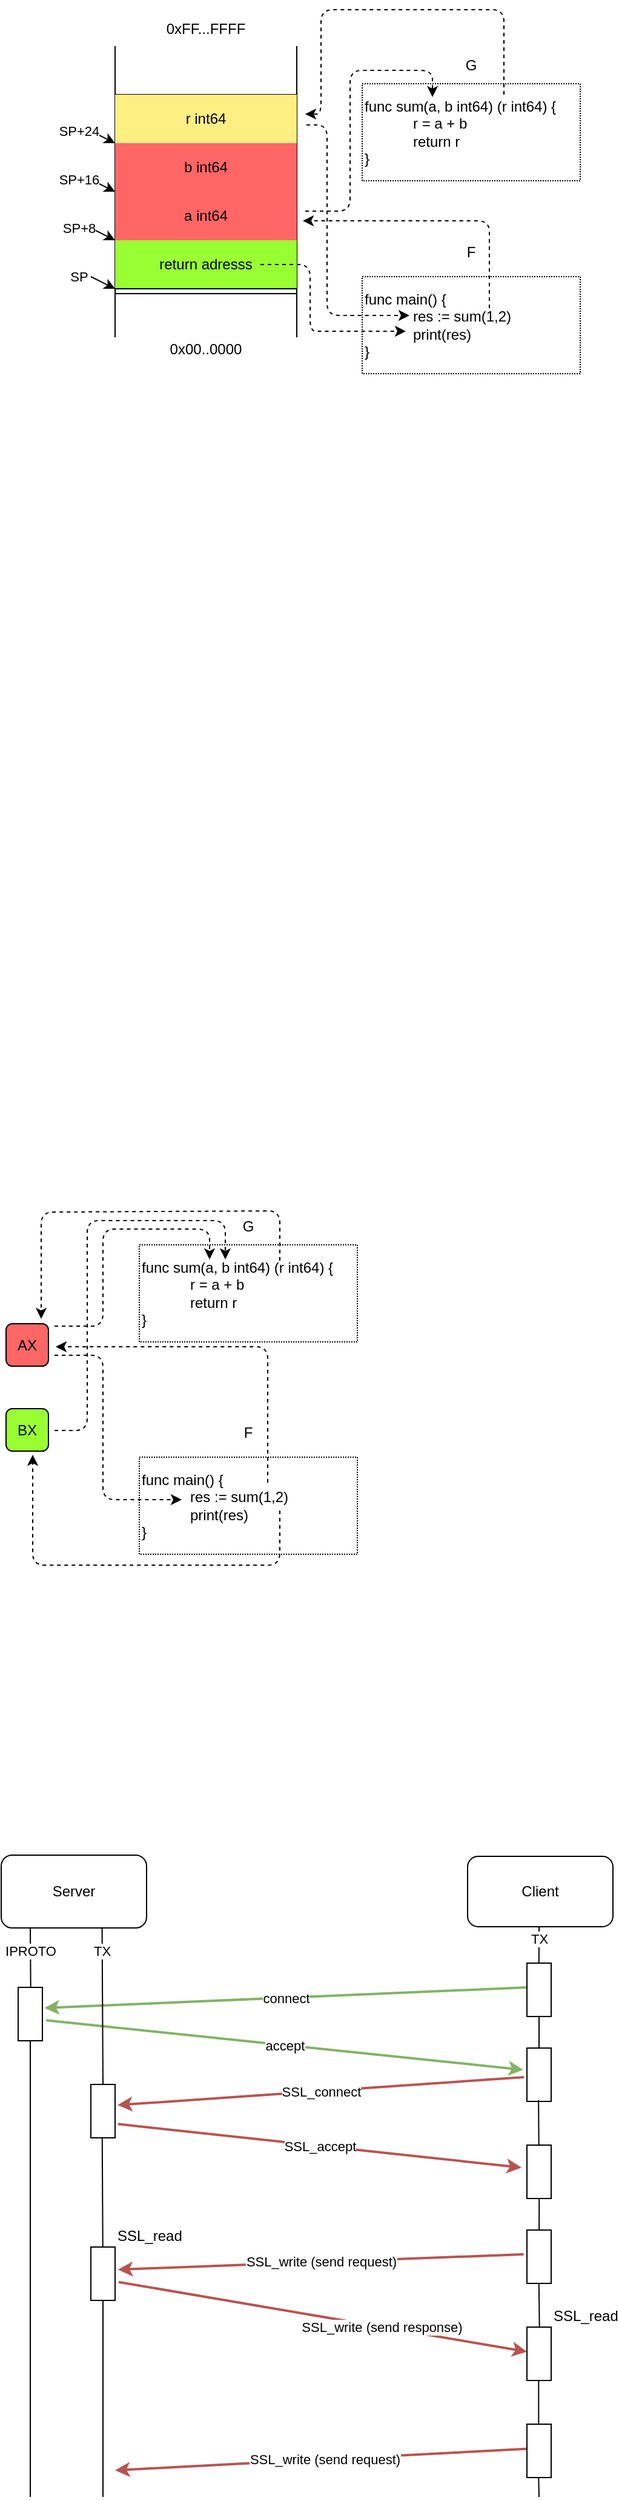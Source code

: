 <mxfile version="23.0.1" type="github">
  <diagram id="uMv5k3oVzNV7NbuxyRFv" name="Page-1">
    <mxGraphModel dx="1195" dy="601" grid="1" gridSize="10" guides="0" tooltips="1" connect="0" arrows="0" fold="1" page="1" pageScale="1" pageWidth="827" pageHeight="1169" math="0" shadow="0">
      <root>
        <mxCell id="0" />
        <mxCell id="1" parent="0" />
        <mxCell id="m2NS53Eczy5EkaWd5YY3-2" value="&lt;div style=&quot;&quot;&gt;&lt;span&gt;func sum(a, b int64) (r int64) {&lt;/span&gt;&lt;/div&gt;&lt;blockquote style=&quot;margin: 0 0 0 40px ; border: none ; padding: 0px&quot;&gt;&lt;div style=&quot;&quot;&gt;&lt;span&gt;r = a + b&lt;/span&gt;&lt;/div&gt;&lt;div style=&quot;&quot;&gt;&lt;span&gt;return r&lt;/span&gt;&lt;/div&gt;&lt;/blockquote&gt;&lt;div style=&quot;&quot;&gt;&lt;span&gt;}&lt;/span&gt;&lt;/div&gt;" style="rounded=0;whiteSpace=wrap;html=1;dashed=1;dashPattern=1 1;align=left;connectable=0;allowArrows=0;" parent="1" vertex="1">
          <mxGeometry x="414" y="271" width="180" height="80" as="geometry" />
        </mxCell>
        <mxCell id="m2NS53Eczy5EkaWd5YY3-3" value="" style="endArrow=none;html=1;" parent="1" edge="1">
          <mxGeometry width="50" height="50" relative="1" as="geometry">
            <mxPoint x="210" y="480" as="sourcePoint" />
            <mxPoint x="210" y="240" as="targetPoint" />
          </mxGeometry>
        </mxCell>
        <mxCell id="m2NS53Eczy5EkaWd5YY3-4" value="" style="endArrow=none;html=1;" parent="1" edge="1">
          <mxGeometry width="50" height="50" relative="1" as="geometry">
            <mxPoint x="360" y="480" as="sourcePoint" />
            <mxPoint x="360" y="240" as="targetPoint" />
          </mxGeometry>
        </mxCell>
        <mxCell id="m2NS53Eczy5EkaWd5YY3-6" value="SP" style="endArrow=classic;html=1;" parent="1" edge="1">
          <mxGeometry x="-1" y="-10" width="50" height="50" relative="1" as="geometry">
            <mxPoint x="190" y="430" as="sourcePoint" />
            <mxPoint x="210" y="440" as="targetPoint" />
            <mxPoint x="-6" y="-9" as="offset" />
          </mxGeometry>
        </mxCell>
        <mxCell id="m2NS53Eczy5EkaWd5YY3-8" value="" style="endArrow=none;html=1;" parent="1" edge="1">
          <mxGeometry width="50" height="50" relative="1" as="geometry">
            <mxPoint x="210" y="360" as="sourcePoint" />
            <mxPoint x="360" y="360" as="targetPoint" />
          </mxGeometry>
        </mxCell>
        <mxCell id="m2NS53Eczy5EkaWd5YY3-9" value="" style="endArrow=none;html=1;" parent="1" edge="1">
          <mxGeometry width="50" height="50" relative="1" as="geometry">
            <mxPoint x="210" y="319.76" as="sourcePoint" />
            <mxPoint x="360" y="319.76" as="targetPoint" />
          </mxGeometry>
        </mxCell>
        <mxCell id="m2NS53Eczy5EkaWd5YY3-10" value="" style="endArrow=none;html=1;" parent="1" edge="1">
          <mxGeometry width="50" height="50" relative="1" as="geometry">
            <mxPoint x="210" y="280.0" as="sourcePoint" />
            <mxPoint x="360" y="280.0" as="targetPoint" />
          </mxGeometry>
        </mxCell>
        <mxCell id="m2NS53Eczy5EkaWd5YY3-14" value="SP+8" style="endArrow=classic;html=1;" parent="1" edge="1">
          <mxGeometry x="-1" y="-10" width="50" height="50" relative="1" as="geometry">
            <mxPoint x="190" y="390" as="sourcePoint" />
            <mxPoint x="210" y="400" as="targetPoint" />
            <mxPoint x="-6" y="-9" as="offset" />
          </mxGeometry>
        </mxCell>
        <mxCell id="m2NS53Eczy5EkaWd5YY3-15" value="SP+16" style="endArrow=classic;html=1;" parent="1" edge="1">
          <mxGeometry x="-1" y="-10" width="50" height="50" relative="1" as="geometry">
            <mxPoint x="190" y="350" as="sourcePoint" />
            <mxPoint x="210" y="360.0" as="targetPoint" />
            <mxPoint x="-6" y="-9" as="offset" />
          </mxGeometry>
        </mxCell>
        <mxCell id="m2NS53Eczy5EkaWd5YY3-16" value="SP+24" style="endArrow=classic;html=1;" parent="1" edge="1">
          <mxGeometry x="-1" y="-10" width="50" height="50" relative="1" as="geometry">
            <mxPoint x="190" y="310" as="sourcePoint" />
            <mxPoint x="210" y="320" as="targetPoint" />
            <mxPoint x="-6" y="-9" as="offset" />
          </mxGeometry>
        </mxCell>
        <mxCell id="m2NS53Eczy5EkaWd5YY3-17" value="" style="endArrow=none;html=1;" parent="1" edge="1">
          <mxGeometry width="50" height="50" relative="1" as="geometry">
            <mxPoint x="210" y="400" as="sourcePoint" />
            <mxPoint x="360" y="400" as="targetPoint" />
          </mxGeometry>
        </mxCell>
        <mxCell id="m2NS53Eczy5EkaWd5YY3-18" value="return adresss" style="text;html=1;strokeColor=none;fillColor=#99FF33;align=center;verticalAlign=middle;whiteSpace=wrap;rounded=0;connectable=0;" parent="1" vertex="1">
          <mxGeometry x="210" y="400" width="150" height="40" as="geometry" />
        </mxCell>
        <mxCell id="m2NS53Eczy5EkaWd5YY3-19" value="r int64" style="text;html=1;strokeColor=none;fillColor=#FFEE82;align=center;verticalAlign=middle;whiteSpace=wrap;rounded=0;" parent="1" vertex="1">
          <mxGeometry x="210" y="280" width="150" height="40" as="geometry" />
        </mxCell>
        <mxCell id="m2NS53Eczy5EkaWd5YY3-20" value="b int64" style="text;html=1;strokeColor=none;fillColor=#FF6666;align=center;verticalAlign=middle;whiteSpace=wrap;rounded=0;" parent="1" vertex="1">
          <mxGeometry x="210" y="320" width="150" height="40" as="geometry" />
        </mxCell>
        <mxCell id="m2NS53Eczy5EkaWd5YY3-21" value="a int64" style="text;html=1;strokeColor=none;fillColor=#FF6666;align=center;verticalAlign=middle;whiteSpace=wrap;rounded=0;" parent="1" vertex="1">
          <mxGeometry x="210" y="360" width="150" height="40" as="geometry" />
        </mxCell>
        <mxCell id="m2NS53Eczy5EkaWd5YY3-22" value="G" style="text;html=1;strokeColor=none;fillColor=none;align=center;verticalAlign=middle;whiteSpace=wrap;rounded=0;dashed=1;dashPattern=1 1;" parent="1" vertex="1">
          <mxGeometry x="484" y="246" width="40" height="20" as="geometry" />
        </mxCell>
        <mxCell id="m2NS53Eczy5EkaWd5YY3-23" value="&lt;div&gt;&lt;span&gt;func main() {&lt;/span&gt;&lt;/div&gt;&lt;blockquote style=&quot;margin: 0 0 0 40px ; border: none ; padding: 0px&quot;&gt;&lt;div&gt;res := sum(1,2)&lt;/div&gt;&lt;div&gt;print(res)&lt;/div&gt;&lt;/blockquote&gt;&lt;div&gt;&lt;span&gt;}&lt;/span&gt;&lt;/div&gt;" style="rounded=0;whiteSpace=wrap;html=1;dashed=1;dashPattern=1 1;align=left;connectable=0;allowArrows=0;" parent="1" vertex="1">
          <mxGeometry x="414" y="430" width="180" height="80" as="geometry" />
        </mxCell>
        <mxCell id="m2NS53Eczy5EkaWd5YY3-24" value="F" style="text;html=1;strokeColor=none;fillColor=none;align=center;verticalAlign=middle;whiteSpace=wrap;rounded=0;dashed=1;dashPattern=1 1;" parent="1" vertex="1">
          <mxGeometry x="484" y="400" width="40" height="20" as="geometry" />
        </mxCell>
        <mxCell id="m2NS53Eczy5EkaWd5YY3-52" value="" style="endArrow=classic;html=1;shadow=0;strokeColor=#000000;dashed=1;" parent="1" edge="1">
          <mxGeometry width="50" height="50" relative="1" as="geometry">
            <mxPoint x="531" y="280" as="sourcePoint" />
            <mxPoint x="367" y="296" as="targetPoint" />
            <Array as="points">
              <mxPoint x="531" y="210" />
              <mxPoint x="380" y="210" />
              <mxPoint x="380" y="296" />
            </Array>
          </mxGeometry>
        </mxCell>
        <mxCell id="s9qX00nunAVpx22hSQQi-1" value="0xFF...FFFF" style="text;html=1;strokeColor=none;fillColor=none;align=center;verticalAlign=middle;whiteSpace=wrap;rounded=0;" parent="1" vertex="1">
          <mxGeometry x="210" y="216" width="150" height="20" as="geometry" />
        </mxCell>
        <mxCell id="s9qX00nunAVpx22hSQQi-3" value="0x00..0000" style="text;html=1;strokeColor=none;fillColor=none;align=center;verticalAlign=middle;whiteSpace=wrap;rounded=0;" parent="1" vertex="1">
          <mxGeometry x="210" y="480" width="150" height="20" as="geometry" />
        </mxCell>
        <mxCell id="m2NS53Eczy5EkaWd5YY3-5" value="" style="shape=link;html=1;fillColor=#CC0066;" parent="1" edge="1">
          <mxGeometry width="100" relative="1" as="geometry">
            <mxPoint x="210" y="442" as="sourcePoint" />
            <mxPoint x="360" y="442" as="targetPoint" />
          </mxGeometry>
        </mxCell>
        <mxCell id="s9qX00nunAVpx22hSQQi-4" value="" style="endArrow=classic;html=1;shadow=0;strokeColor=#000000;dashed=1;" parent="1" edge="1">
          <mxGeometry width="50" height="50" relative="1" as="geometry">
            <mxPoint x="519" y="456" as="sourcePoint" />
            <mxPoint x="365" y="384" as="targetPoint" />
            <Array as="points">
              <mxPoint x="519" y="412" />
              <mxPoint x="519" y="384" />
              <mxPoint x="414" y="384" />
            </Array>
          </mxGeometry>
        </mxCell>
        <mxCell id="s9qX00nunAVpx22hSQQi-5" value="" style="endArrow=classic;html=1;shadow=0;strokeColor=#000000;dashed=1;" parent="1" edge="1">
          <mxGeometry width="50" height="50" relative="1" as="geometry">
            <mxPoint x="367" y="376" as="sourcePoint" />
            <mxPoint x="472" y="282" as="targetPoint" />
            <Array as="points">
              <mxPoint x="404" y="376" />
              <mxPoint x="404" y="260" />
              <mxPoint x="472" y="260" />
            </Array>
          </mxGeometry>
        </mxCell>
        <mxCell id="s9qX00nunAVpx22hSQQi-6" value="" style="endArrow=classic;html=1;shadow=0;strokeColor=#000000;dashed=1;" parent="1" edge="1">
          <mxGeometry width="50" height="50" relative="1" as="geometry">
            <mxPoint x="368" y="305" as="sourcePoint" />
            <mxPoint x="453" y="462" as="targetPoint" />
            <Array as="points">
              <mxPoint x="385" y="305" />
              <mxPoint x="385" y="462" />
              <mxPoint x="407" y="462" />
            </Array>
          </mxGeometry>
        </mxCell>
        <mxCell id="s9qX00nunAVpx22hSQQi-7" value="&lt;div style=&quot;&quot;&gt;&lt;span&gt;func sum(a, b int64) (r int64) {&lt;/span&gt;&lt;/div&gt;&lt;blockquote style=&quot;margin: 0 0 0 40px ; border: none ; padding: 0px&quot;&gt;&lt;div style=&quot;&quot;&gt;&lt;span&gt;r = a + b&lt;/span&gt;&lt;/div&gt;&lt;div style=&quot;&quot;&gt;&lt;span&gt;return r&lt;/span&gt;&lt;/div&gt;&lt;/blockquote&gt;&lt;div style=&quot;&quot;&gt;&lt;span&gt;}&lt;/span&gt;&lt;/div&gt;" style="rounded=0;whiteSpace=wrap;html=1;dashed=1;dashPattern=1 1;align=left;connectable=0;allowArrows=0;" parent="1" vertex="1">
          <mxGeometry x="230" y="1228" width="180" height="80" as="geometry" />
        </mxCell>
        <mxCell id="s9qX00nunAVpx22hSQQi-22" value="G" style="text;html=1;strokeColor=none;fillColor=none;align=center;verticalAlign=middle;whiteSpace=wrap;rounded=0;dashed=1;dashPattern=1 1;" parent="1" vertex="1">
          <mxGeometry x="300" y="1203" width="40" height="20" as="geometry" />
        </mxCell>
        <mxCell id="s9qX00nunAVpx22hSQQi-23" value="&lt;div&gt;&lt;span&gt;func main() {&lt;/span&gt;&lt;/div&gt;&lt;blockquote style=&quot;margin: 0 0 0 40px ; border: none ; padding: 0px&quot;&gt;&lt;div&gt;res := sum(1,2)&lt;/div&gt;&lt;div&gt;print(res)&lt;/div&gt;&lt;/blockquote&gt;&lt;div&gt;&lt;span&gt;}&lt;/span&gt;&lt;/div&gt;" style="rounded=0;whiteSpace=wrap;html=1;dashed=1;dashPattern=1 1;align=left;connectable=0;allowArrows=0;" parent="1" vertex="1">
          <mxGeometry x="230" y="1403" width="180" height="80" as="geometry" />
        </mxCell>
        <mxCell id="s9qX00nunAVpx22hSQQi-24" value="F" style="text;html=1;strokeColor=none;fillColor=none;align=center;verticalAlign=middle;whiteSpace=wrap;rounded=0;dashed=1;dashPattern=1 1;" parent="1" vertex="1">
          <mxGeometry x="300" y="1373" width="40" height="20" as="geometry" />
        </mxCell>
        <mxCell id="s9qX00nunAVpx22hSQQi-30" value="" style="endArrow=classic;html=1;shadow=0;strokeColor=#000000;dashed=1;" parent="1" edge="1">
          <mxGeometry width="50" height="50" relative="1" as="geometry">
            <mxPoint x="160" y="1319" as="sourcePoint" />
            <mxPoint x="265" y="1438" as="targetPoint" />
            <Array as="points">
              <mxPoint x="200" y="1319" />
              <mxPoint x="200" y="1438" />
            </Array>
          </mxGeometry>
        </mxCell>
        <mxCell id="s9qX00nunAVpx22hSQQi-32" value="AX" style="rounded=1;whiteSpace=wrap;html=1;fillColor=#FF6666;" parent="1" vertex="1">
          <mxGeometry x="120" y="1293" width="35" height="35" as="geometry" />
        </mxCell>
        <mxCell id="s9qX00nunAVpx22hSQQi-33" value="BX" style="rounded=1;whiteSpace=wrap;html=1;fillColor=#99FF33;labelBackgroundColor=none;connectable=0;" parent="1" vertex="1">
          <mxGeometry x="120" y="1363" width="35" height="35" as="geometry" />
        </mxCell>
        <mxCell id="s9qX00nunAVpx22hSQQi-35" value="" style="endArrow=classic;html=1;shadow=0;strokeColor=#000000;dashed=1;" parent="1" edge="1">
          <mxGeometry width="50" height="50" relative="1" as="geometry">
            <mxPoint x="160" y="1295" as="sourcePoint" />
            <mxPoint x="288" y="1240" as="targetPoint" />
            <Array as="points">
              <mxPoint x="200" y="1295" />
              <mxPoint x="200" y="1215" />
              <mxPoint x="288" y="1215" />
            </Array>
          </mxGeometry>
        </mxCell>
        <mxCell id="s9qX00nunAVpx22hSQQi-36" value="" style="endArrow=classic;html=1;shadow=0;strokeColor=#000000;dashed=1;" parent="1" edge="1">
          <mxGeometry width="50" height="50" relative="1" as="geometry">
            <mxPoint x="336" y="1424" as="sourcePoint" />
            <mxPoint x="161" y="1312" as="targetPoint" />
            <Array as="points">
              <mxPoint x="336" y="1358" />
              <mxPoint x="336" y="1312" />
            </Array>
          </mxGeometry>
        </mxCell>
        <mxCell id="s9qX00nunAVpx22hSQQi-37" value="" style="endArrow=classic;html=1;shadow=0;strokeColor=#000000;dashed=1;" parent="1" edge="1">
          <mxGeometry width="50" height="50" relative="1" as="geometry">
            <mxPoint x="346" y="1241" as="sourcePoint" />
            <mxPoint x="149" y="1289" as="targetPoint" />
            <Array as="points">
              <mxPoint x="346" y="1200" />
              <mxPoint x="149" y="1201" />
            </Array>
          </mxGeometry>
        </mxCell>
        <mxCell id="s9qX00nunAVpx22hSQQi-38" value="" style="endArrow=classic;html=1;shadow=0;strokeColor=#000000;dashed=1;" parent="1" edge="1">
          <mxGeometry width="50" height="50" relative="1" as="geometry">
            <mxPoint x="346" y="1447" as="sourcePoint" />
            <mxPoint x="142" y="1401" as="targetPoint" />
            <Array as="points">
              <mxPoint x="346" y="1492" />
              <mxPoint x="142" y="1492" />
            </Array>
          </mxGeometry>
        </mxCell>
        <mxCell id="s9qX00nunAVpx22hSQQi-40" value="" style="endArrow=classic;html=1;shadow=0;strokeColor=#000000;dashed=1;" parent="1" edge="1">
          <mxGeometry width="50" height="50" relative="1" as="geometry">
            <mxPoint x="160" y="1381" as="sourcePoint" />
            <mxPoint x="301" y="1240" as="targetPoint" />
            <Array as="points">
              <mxPoint x="187" y="1381" />
              <mxPoint x="187" y="1208" />
              <mxPoint x="301" y="1208" />
            </Array>
          </mxGeometry>
        </mxCell>
        <mxCell id="s9qX00nunAVpx22hSQQi-44" value="" style="endArrow=classic;html=1;shadow=0;strokeColor=#000000;dashed=1;" parent="1" edge="1">
          <mxGeometry width="50" height="50" relative="1" as="geometry">
            <mxPoint x="330" y="420" as="sourcePoint" />
            <mxPoint x="450" y="475" as="targetPoint" />
            <Array as="points">
              <mxPoint x="371" y="420" />
              <mxPoint x="371" y="475" />
              <mxPoint x="380" y="475" />
            </Array>
          </mxGeometry>
        </mxCell>
        <mxCell id="lfOL7bnSdx20tr7RyeLw-1" value="Client" style="rounded=1;whiteSpace=wrap;html=1;" vertex="1" parent="1">
          <mxGeometry x="501" y="1732" width="120" height="58" as="geometry" />
        </mxCell>
        <mxCell id="lfOL7bnSdx20tr7RyeLw-2" value="Server" style="rounded=1;whiteSpace=wrap;html=1;" vertex="1" parent="1">
          <mxGeometry x="116" y="1731" width="120" height="60" as="geometry" />
        </mxCell>
        <mxCell id="lfOL7bnSdx20tr7RyeLw-3" value="TX" style="endArrow=none;html=1;rounded=0;exitX=0.494;exitY=0.005;exitDx=0;exitDy=0;exitPerimeter=0;" edge="1" parent="1" source="lfOL7bnSdx20tr7RyeLw-39">
          <mxGeometry x="1" width="50" height="50" relative="1" as="geometry">
            <mxPoint x="561.347" y="1812" as="sourcePoint" />
            <mxPoint x="560" y="1800" as="targetPoint" />
            <Array as="points">
              <mxPoint x="560" y="1800" />
              <mxPoint x="560" y="1790" />
            </Array>
            <mxPoint as="offset" />
          </mxGeometry>
        </mxCell>
        <mxCell id="lfOL7bnSdx20tr7RyeLw-4" value="IPROTO" style="endArrow=none;html=1;rounded=0;" edge="1" parent="1">
          <mxGeometry x="0.233" width="50" height="50" relative="1" as="geometry">
            <mxPoint x="140.347" y="1841" as="sourcePoint" />
            <mxPoint x="140" y="1791" as="targetPoint" />
            <mxPoint as="offset" />
          </mxGeometry>
        </mxCell>
        <mxCell id="lfOL7bnSdx20tr7RyeLw-6" value="" style="endArrow=none;html=1;rounded=0;" edge="1" parent="1">
          <mxGeometry width="50" height="50" relative="1" as="geometry">
            <mxPoint x="560" y="1897" as="sourcePoint" />
            <mxPoint x="560" y="1856" as="targetPoint" />
          </mxGeometry>
        </mxCell>
        <mxCell id="lfOL7bnSdx20tr7RyeLw-8" value="" style="endArrow=none;html=1;rounded=0;" edge="1" parent="1" target="lfOL7bnSdx20tr7RyeLw-7">
          <mxGeometry width="50" height="50" relative="1" as="geometry">
            <mxPoint x="140" y="1970" as="sourcePoint" />
            <mxPoint x="174" y="1791" as="targetPoint" />
          </mxGeometry>
        </mxCell>
        <mxCell id="lfOL7bnSdx20tr7RyeLw-7" value="" style="rounded=0;whiteSpace=wrap;html=1;" vertex="1" parent="1">
          <mxGeometry x="130" y="1840" width="20" height="44" as="geometry" />
        </mxCell>
        <mxCell id="lfOL7bnSdx20tr7RyeLw-9" value="сonnect" style="endArrow=classic;html=1;rounded=0;fillColor=#d5e8d4;strokeColor=#82b366;strokeWidth=2;entryX=1.088;entryY=0.386;entryDx=0;entryDy=0;entryPerimeter=0;exitX=0;exitY=0.455;exitDx=0;exitDy=0;exitPerimeter=0;" edge="1" parent="1" source="lfOL7bnSdx20tr7RyeLw-39" target="lfOL7bnSdx20tr7RyeLw-7">
          <mxGeometry width="50" height="50" relative="1" as="geometry">
            <mxPoint x="558" y="1833" as="sourcePoint" />
            <mxPoint x="178" y="1860" as="targetPoint" />
          </mxGeometry>
        </mxCell>
        <mxCell id="lfOL7bnSdx20tr7RyeLw-12" value="accept" style="endArrow=classic;html=1;rounded=0;fillColor=#d5e8d4;strokeColor=#82b366;strokeWidth=2;exitX=1.153;exitY=0.617;exitDx=0;exitDy=0;exitPerimeter=0;entryX=-0.15;entryY=0.408;entryDx=0;entryDy=0;entryPerimeter=0;" edge="1" parent="1" source="lfOL7bnSdx20tr7RyeLw-7" target="lfOL7bnSdx20tr7RyeLw-40">
          <mxGeometry width="50" height="50" relative="1" as="geometry">
            <mxPoint x="179" y="1867" as="sourcePoint" />
            <mxPoint x="555" y="1917" as="targetPoint" />
          </mxGeometry>
        </mxCell>
        <mxCell id="lfOL7bnSdx20tr7RyeLw-14" value="" style="endArrow=none;html=1;rounded=0;" edge="1" parent="1">
          <mxGeometry width="50" height="50" relative="1" as="geometry">
            <mxPoint x="140" y="2260" as="sourcePoint" />
            <mxPoint x="140" y="1964.0" as="targetPoint" />
          </mxGeometry>
        </mxCell>
        <mxCell id="lfOL7bnSdx20tr7RyeLw-15" value="SSL_connect" style="endArrow=classic;html=1;rounded=0;fillColor=#f8cecc;strokeColor=#b85450;strokeWidth=2;exitX=-0.122;exitY=0.546;exitDx=0;exitDy=0;exitPerimeter=0;" edge="1" parent="1" source="lfOL7bnSdx20tr7RyeLw-40">
          <mxGeometry width="50" height="50" relative="1" as="geometry">
            <mxPoint x="555" y="1922" as="sourcePoint" />
            <mxPoint x="212" y="1937" as="targetPoint" />
          </mxGeometry>
        </mxCell>
        <mxCell id="lfOL7bnSdx20tr7RyeLw-17" value="" style="endArrow=none;html=1;rounded=0;entryX=0.506;entryY=1;entryDx=0;entryDy=0;entryPerimeter=0;exitX=0.503;exitY=-0.003;exitDx=0;exitDy=0;exitPerimeter=0;" edge="1" parent="1" source="lfOL7bnSdx20tr7RyeLw-44" target="lfOL7bnSdx20tr7RyeLw-41">
          <mxGeometry width="50" height="50" relative="1" as="geometry">
            <mxPoint x="561.5" y="2029" as="sourcePoint" />
            <mxPoint x="561.5" y="2010.0" as="targetPoint" />
            <Array as="points" />
          </mxGeometry>
        </mxCell>
        <mxCell id="lfOL7bnSdx20tr7RyeLw-18" value="SSL_accept" style="endArrow=classic;html=1;rounded=0;fillColor=#f8cecc;strokeColor=#b85450;strokeWidth=2;exitX=1.119;exitY=0.742;exitDx=0;exitDy=0;exitPerimeter=0;entryX=-0.226;entryY=0.421;entryDx=0;entryDy=0;entryPerimeter=0;" edge="1" parent="1" source="lfOL7bnSdx20tr7RyeLw-34" target="lfOL7bnSdx20tr7RyeLw-41">
          <mxGeometry width="50" height="50" relative="1" as="geometry">
            <mxPoint x="181" y="1947" as="sourcePoint" />
            <mxPoint x="557" y="1997" as="targetPoint" />
          </mxGeometry>
        </mxCell>
        <mxCell id="lfOL7bnSdx20tr7RyeLw-20" value="" style="endArrow=none;html=1;rounded=0;exitX=0.483;exitY=1;exitDx=0;exitDy=0;exitPerimeter=0;entryX=0.494;entryY=1.013;entryDx=0;entryDy=0;entryPerimeter=0;" edge="1" parent="1" source="lfOL7bnSdx20tr7RyeLw-45" target="lfOL7bnSdx20tr7RyeLw-44">
          <mxGeometry width="50" height="50" relative="1" as="geometry">
            <mxPoint x="560.786" y="2117" as="sourcePoint" />
            <mxPoint x="561.214" y="2084" as="targetPoint" />
          </mxGeometry>
        </mxCell>
        <mxCell id="lfOL7bnSdx20tr7RyeLw-24" value="" style="endArrow=none;html=1;rounded=0;exitX=0.483;exitY=0.038;exitDx=0;exitDy=0;exitPerimeter=0;entryX=0.517;entryY=-0.006;entryDx=0;entryDy=0;entryPerimeter=0;" edge="1" parent="1" source="lfOL7bnSdx20tr7RyeLw-48" target="lfOL7bnSdx20tr7RyeLw-45">
          <mxGeometry width="50" height="50" relative="1" as="geometry">
            <mxPoint x="561.228" y="2198" as="sourcePoint" />
            <mxPoint x="560.772" y="2161" as="targetPoint" />
          </mxGeometry>
        </mxCell>
        <mxCell id="lfOL7bnSdx20tr7RyeLw-26" value="" style="endArrow=none;html=1;rounded=0;entryX=0.483;entryY=1.008;entryDx=0;entryDy=0;entryPerimeter=0;" edge="1" parent="1" target="lfOL7bnSdx20tr7RyeLw-48">
          <mxGeometry width="50" height="50" relative="1" as="geometry">
            <mxPoint x="560" y="2260" as="sourcePoint" />
            <mxPoint x="530.31" y="2250" as="targetPoint" />
          </mxGeometry>
        </mxCell>
        <mxCell id="lfOL7bnSdx20tr7RyeLw-27" value="SSL_write (send request)" style="endArrow=classic;html=1;rounded=0;fillColor=#f8cecc;strokeColor=#b85450;strokeWidth=2;exitX=-0.136;exitY=0.455;exitDx=0;exitDy=0;exitPerimeter=0;entryX=-0.121;entryY=0.578;entryDx=0;entryDy=0;entryPerimeter=0;" edge="1" parent="1" source="lfOL7bnSdx20tr7RyeLw-44" target="lfOL7bnSdx20tr7RyeLw-38">
          <mxGeometry width="50" height="50" relative="1" as="geometry">
            <mxPoint x="556" y="2052" as="sourcePoint" />
            <mxPoint x="180" y="2070" as="targetPoint" />
          </mxGeometry>
        </mxCell>
        <mxCell id="lfOL7bnSdx20tr7RyeLw-31" value="SSL_write (send request)" style="endArrow=classic;html=1;rounded=0;fillColor=#f8cecc;strokeColor=#b85450;strokeWidth=2;" edge="1" parent="1">
          <mxGeometry width="50" height="50" relative="1" as="geometry">
            <mxPoint x="556" y="2220" as="sourcePoint" />
            <mxPoint x="210" y="2238" as="targetPoint" />
          </mxGeometry>
        </mxCell>
        <mxCell id="lfOL7bnSdx20tr7RyeLw-32" value="TX" style="endArrow=none;html=1;rounded=0;exitX=0.5;exitY=0;exitDx=0;exitDy=0;exitPerimeter=0;entryX=0.694;entryY=1.007;entryDx=0;entryDy=0;entryPerimeter=0;" edge="1" parent="1" source="lfOL7bnSdx20tr7RyeLw-34" target="lfOL7bnSdx20tr7RyeLw-2">
          <mxGeometry x="0.711" width="50" height="50" relative="1" as="geometry">
            <mxPoint x="203" y="1842" as="sourcePoint" />
            <mxPoint x="203" y="1792" as="targetPoint" />
            <mxPoint as="offset" />
          </mxGeometry>
        </mxCell>
        <mxCell id="lfOL7bnSdx20tr7RyeLw-34" value="" style="rounded=0;whiteSpace=wrap;html=1;" vertex="1" parent="1">
          <mxGeometry x="190" y="1920" width="20" height="44" as="geometry" />
        </mxCell>
        <mxCell id="lfOL7bnSdx20tr7RyeLw-36" value="" style="endArrow=none;html=1;rounded=0;entryX=0.469;entryY=0.992;entryDx=0;entryDy=0;entryPerimeter=0;" edge="1" parent="1" source="lfOL7bnSdx20tr7RyeLw-38" target="lfOL7bnSdx20tr7RyeLw-34">
          <mxGeometry width="50" height="50" relative="1" as="geometry">
            <mxPoint x="234" y="2273" as="sourcePoint" />
            <mxPoint x="200" y="1970" as="targetPoint" />
          </mxGeometry>
        </mxCell>
        <mxCell id="lfOL7bnSdx20tr7RyeLw-37" value="" style="endArrow=none;html=1;rounded=0;" edge="1" parent="1" target="lfOL7bnSdx20tr7RyeLw-38">
          <mxGeometry width="50" height="50" relative="1" as="geometry">
            <mxPoint x="200" y="2260" as="sourcePoint" />
            <mxPoint x="234" y="1961" as="targetPoint" />
          </mxGeometry>
        </mxCell>
        <mxCell id="lfOL7bnSdx20tr7RyeLw-38" value="SSL_read" style="rounded=0;whiteSpace=wrap;html=1;direction=west;align=left;verticalAlign=bottom;labelPosition=right;verticalLabelPosition=top;" vertex="1" parent="1">
          <mxGeometry x="190" y="2054" width="20" height="44" as="geometry" />
        </mxCell>
        <mxCell id="lfOL7bnSdx20tr7RyeLw-39" value="" style="rounded=0;whiteSpace=wrap;html=1;" vertex="1" parent="1">
          <mxGeometry x="550" y="1820" width="20" height="44" as="geometry" />
        </mxCell>
        <mxCell id="lfOL7bnSdx20tr7RyeLw-40" value="" style="rounded=0;whiteSpace=wrap;html=1;" vertex="1" parent="1">
          <mxGeometry x="550" y="1890" width="20" height="44" as="geometry" />
        </mxCell>
        <mxCell id="lfOL7bnSdx20tr7RyeLw-41" value="" style="rounded=0;whiteSpace=wrap;html=1;" vertex="1" parent="1">
          <mxGeometry x="550" y="1970" width="20" height="44" as="geometry" />
        </mxCell>
        <mxCell id="lfOL7bnSdx20tr7RyeLw-43" value="" style="endArrow=none;html=1;rounded=0;entryX=0.478;entryY=0.974;entryDx=0;entryDy=0;entryPerimeter=0;" edge="1" parent="1" source="lfOL7bnSdx20tr7RyeLw-41" target="lfOL7bnSdx20tr7RyeLw-40">
          <mxGeometry width="50" height="50" relative="1" as="geometry">
            <mxPoint x="560" y="1969" as="sourcePoint" />
            <mxPoint x="560" y="1940" as="targetPoint" />
          </mxGeometry>
        </mxCell>
        <mxCell id="lfOL7bnSdx20tr7RyeLw-44" value="" style="rounded=0;whiteSpace=wrap;html=1;" vertex="1" parent="1">
          <mxGeometry x="550" y="2040" width="20" height="44" as="geometry" />
        </mxCell>
        <mxCell id="lfOL7bnSdx20tr7RyeLw-46" value="" style="endArrow=classic;html=1;rounded=0;fillColor=#f8cecc;strokeColor=#b85450;strokeWidth=2;exitX=-0.15;exitY=0.344;exitDx=0;exitDy=0;exitPerimeter=0;" edge="1" parent="1" source="lfOL7bnSdx20tr7RyeLw-38" target="lfOL7bnSdx20tr7RyeLw-45">
          <mxGeometry width="50" height="50" relative="1" as="geometry">
            <mxPoint x="213" y="2083" as="sourcePoint" />
            <mxPoint x="558" y="2145" as="targetPoint" />
          </mxGeometry>
        </mxCell>
        <mxCell id="lfOL7bnSdx20tr7RyeLw-47" value="SSL_write (send response)" style="edgeLabel;html=1;align=center;verticalAlign=middle;resizable=0;points=[];" vertex="1" connectable="0" parent="lfOL7bnSdx20tr7RyeLw-46">
          <mxGeometry x="0.285" relative="1" as="geometry">
            <mxPoint as="offset" />
          </mxGeometry>
        </mxCell>
        <mxCell id="lfOL7bnSdx20tr7RyeLw-45" value="SSL_read" style="rounded=0;whiteSpace=wrap;html=1;direction=west;align=left;verticalAlign=bottom;labelPosition=right;verticalLabelPosition=top;" vertex="1" parent="1">
          <mxGeometry x="550" y="2120" width="20" height="44" as="geometry" />
        </mxCell>
        <mxCell id="lfOL7bnSdx20tr7RyeLw-48" value="" style="rounded=0;whiteSpace=wrap;html=1;" vertex="1" parent="1">
          <mxGeometry x="550" y="2200" width="20" height="44" as="geometry" />
        </mxCell>
      </root>
    </mxGraphModel>
  </diagram>
</mxfile>
